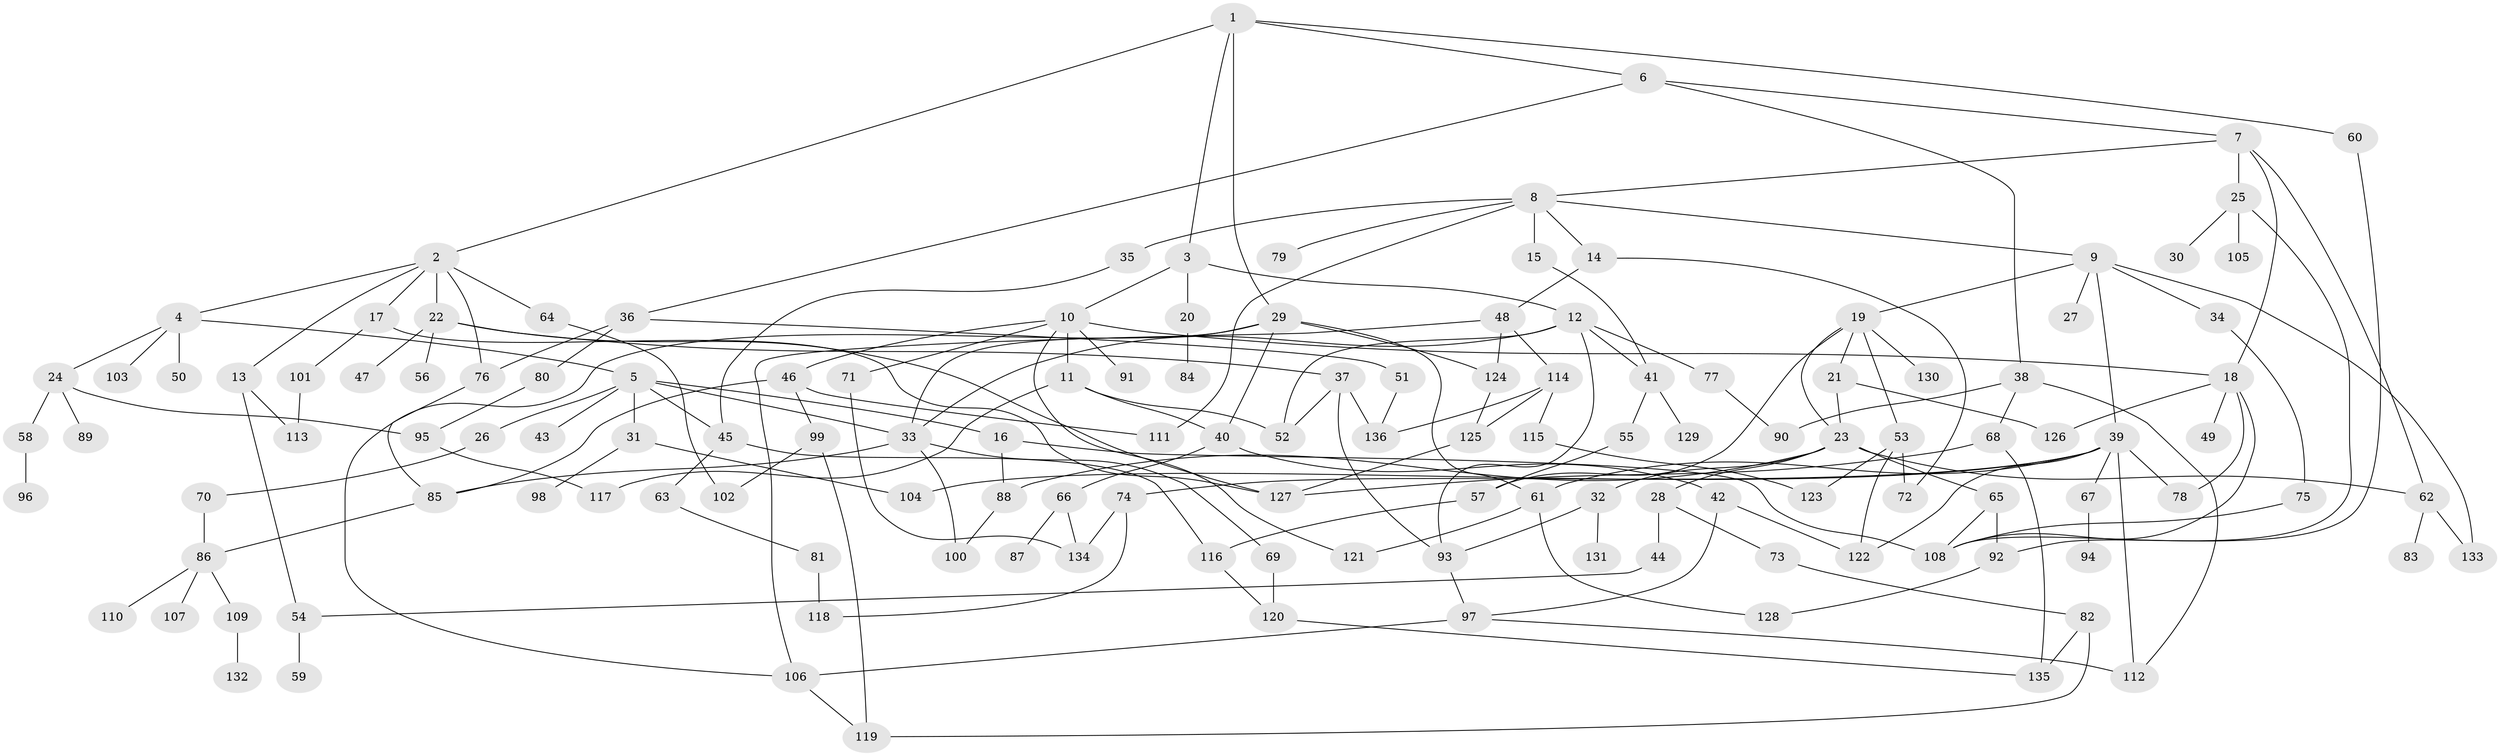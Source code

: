 // coarse degree distribution, {6: 0.05263157894736842, 11: 0.010526315789473684, 2: 0.3157894736842105, 1: 0.24210526315789474, 14: 0.010526315789473684, 4: 0.10526315789473684, 5: 0.09473684210526316, 3: 0.14736842105263157, 8: 0.010526315789473684, 19: 0.010526315789473684}
// Generated by graph-tools (version 1.1) at 2025/45/03/04/25 21:45:24]
// undirected, 136 vertices, 198 edges
graph export_dot {
graph [start="1"]
  node [color=gray90,style=filled];
  1;
  2;
  3;
  4;
  5;
  6;
  7;
  8;
  9;
  10;
  11;
  12;
  13;
  14;
  15;
  16;
  17;
  18;
  19;
  20;
  21;
  22;
  23;
  24;
  25;
  26;
  27;
  28;
  29;
  30;
  31;
  32;
  33;
  34;
  35;
  36;
  37;
  38;
  39;
  40;
  41;
  42;
  43;
  44;
  45;
  46;
  47;
  48;
  49;
  50;
  51;
  52;
  53;
  54;
  55;
  56;
  57;
  58;
  59;
  60;
  61;
  62;
  63;
  64;
  65;
  66;
  67;
  68;
  69;
  70;
  71;
  72;
  73;
  74;
  75;
  76;
  77;
  78;
  79;
  80;
  81;
  82;
  83;
  84;
  85;
  86;
  87;
  88;
  89;
  90;
  91;
  92;
  93;
  94;
  95;
  96;
  97;
  98;
  99;
  100;
  101;
  102;
  103;
  104;
  105;
  106;
  107;
  108;
  109;
  110;
  111;
  112;
  113;
  114;
  115;
  116;
  117;
  118;
  119;
  120;
  121;
  122;
  123;
  124;
  125;
  126;
  127;
  128;
  129;
  130;
  131;
  132;
  133;
  134;
  135;
  136;
  1 -- 2;
  1 -- 3;
  1 -- 6;
  1 -- 29;
  1 -- 60;
  2 -- 4;
  2 -- 13;
  2 -- 17;
  2 -- 22;
  2 -- 64;
  2 -- 76;
  3 -- 10;
  3 -- 12;
  3 -- 20;
  4 -- 5;
  4 -- 24;
  4 -- 50;
  4 -- 103;
  5 -- 16;
  5 -- 26;
  5 -- 31;
  5 -- 33;
  5 -- 43;
  5 -- 45;
  6 -- 7;
  6 -- 36;
  6 -- 38;
  7 -- 8;
  7 -- 25;
  7 -- 62;
  7 -- 18;
  8 -- 9;
  8 -- 14;
  8 -- 15;
  8 -- 35;
  8 -- 79;
  8 -- 111;
  9 -- 19;
  9 -- 27;
  9 -- 34;
  9 -- 39;
  9 -- 133;
  10 -- 11;
  10 -- 18;
  10 -- 46;
  10 -- 71;
  10 -- 91;
  10 -- 121;
  11 -- 52;
  11 -- 40;
  11 -- 117;
  12 -- 77;
  12 -- 52;
  12 -- 93;
  12 -- 41;
  12 -- 33;
  13 -- 113;
  13 -- 54;
  14 -- 48;
  14 -- 72;
  15 -- 41;
  16 -- 108;
  16 -- 88;
  17 -- 101;
  17 -- 127;
  18 -- 49;
  18 -- 78;
  18 -- 126;
  18 -- 108;
  19 -- 21;
  19 -- 23;
  19 -- 53;
  19 -- 57;
  19 -- 130;
  20 -- 84;
  21 -- 126;
  21 -- 23;
  22 -- 37;
  22 -- 47;
  22 -- 56;
  22 -- 127;
  23 -- 28;
  23 -- 32;
  23 -- 65;
  23 -- 88;
  23 -- 62;
  24 -- 58;
  24 -- 89;
  24 -- 95;
  25 -- 30;
  25 -- 105;
  25 -- 108;
  26 -- 70;
  28 -- 44;
  28 -- 73;
  29 -- 40;
  29 -- 61;
  29 -- 106;
  29 -- 124;
  29 -- 33;
  31 -- 98;
  31 -- 104;
  32 -- 131;
  32 -- 93;
  33 -- 69;
  33 -- 100;
  33 -- 85;
  34 -- 75;
  35 -- 45;
  36 -- 51;
  36 -- 80;
  36 -- 76;
  37 -- 93;
  37 -- 52;
  37 -- 136;
  38 -- 68;
  38 -- 90;
  38 -- 112;
  39 -- 67;
  39 -- 74;
  39 -- 112;
  39 -- 104;
  39 -- 78;
  39 -- 61;
  39 -- 122;
  40 -- 42;
  40 -- 66;
  41 -- 55;
  41 -- 129;
  42 -- 122;
  42 -- 97;
  44 -- 54;
  45 -- 63;
  45 -- 116;
  46 -- 99;
  46 -- 111;
  46 -- 85;
  48 -- 114;
  48 -- 124;
  48 -- 106;
  51 -- 136;
  53 -- 123;
  53 -- 72;
  53 -- 122;
  54 -- 59;
  55 -- 57;
  57 -- 116;
  58 -- 96;
  60 -- 92;
  61 -- 121;
  61 -- 128;
  62 -- 83;
  62 -- 133;
  63 -- 81;
  64 -- 102;
  65 -- 92;
  65 -- 108;
  66 -- 87;
  66 -- 134;
  67 -- 94;
  68 -- 127;
  68 -- 135;
  69 -- 120;
  70 -- 86;
  71 -- 134;
  73 -- 82;
  74 -- 134;
  74 -- 118;
  75 -- 108;
  76 -- 85;
  77 -- 90;
  80 -- 95;
  81 -- 118;
  82 -- 119;
  82 -- 135;
  85 -- 86;
  86 -- 107;
  86 -- 109;
  86 -- 110;
  88 -- 100;
  92 -- 128;
  93 -- 97;
  95 -- 117;
  97 -- 112;
  97 -- 106;
  99 -- 102;
  99 -- 119;
  101 -- 113;
  106 -- 119;
  109 -- 132;
  114 -- 115;
  114 -- 125;
  114 -- 136;
  115 -- 123;
  116 -- 120;
  120 -- 135;
  124 -- 125;
  125 -- 127;
}
